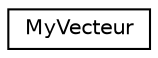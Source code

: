 digraph "Graphical Class Hierarchy"
{
  edge [fontname="Helvetica",fontsize="10",labelfontname="Helvetica",labelfontsize="10"];
  node [fontname="Helvetica",fontsize="10",shape=record];
  rankdir="LR";
  Node0 [label="MyVecteur",height=0.2,width=0.4,color="black", fillcolor="white", style="filled",URL="$classMyVecteur.html"];
}
